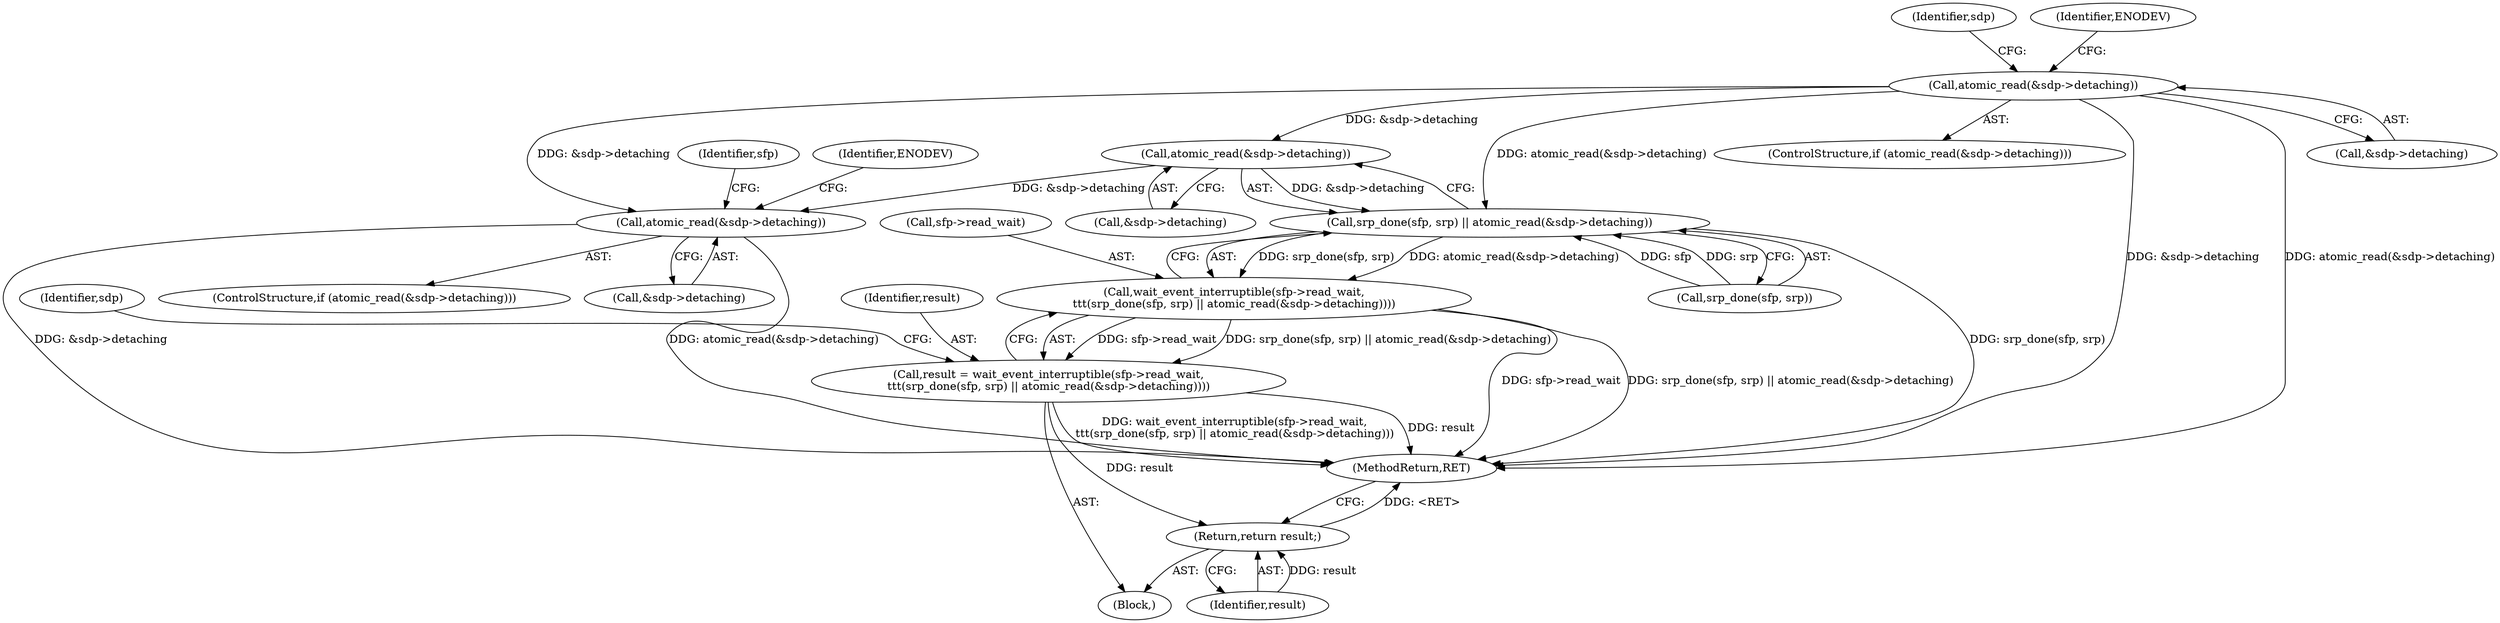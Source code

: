 digraph "0_linux_3e0097499839e0fe3af380410eababe5a47c4cf9_0@API" {
"1000224" [label="(Call,atomic_read(&sdp->detaching))"];
"1000170" [label="(Call,atomic_read(&sdp->detaching))"];
"1000220" [label="(Call,srp_done(sfp, srp) || atomic_read(&sdp->detaching))"];
"1000216" [label="(Call,wait_event_interruptible(sfp->read_wait,\n\t\t\t(srp_done(sfp, srp) || atomic_read(&sdp->detaching))))"];
"1000214" [label="(Call,result = wait_event_interruptible(sfp->read_wait,\n\t\t\t(srp_done(sfp, srp) || atomic_read(&sdp->detaching))))"];
"1000282" [label="(Return,return result;)"];
"1000230" [label="(Call,atomic_read(&sdp->detaching))"];
"1000182" [label="(Identifier,sdp)"];
"1000170" [label="(Call,atomic_read(&sdp->detaching))"];
"1000177" [label="(Identifier,ENODEV)"];
"1000241" [label="(Identifier,sfp)"];
"1000220" [label="(Call,srp_done(sfp, srp) || atomic_read(&sdp->detaching))"];
"1000282" [label="(Return,return result;)"];
"1000283" [label="(Identifier,result)"];
"1000169" [label="(ControlStructure,if (atomic_read(&sdp->detaching)))"];
"1000224" [label="(Call,atomic_read(&sdp->detaching))"];
"1000214" [label="(Call,result = wait_event_interruptible(sfp->read_wait,\n\t\t\t(srp_done(sfp, srp) || atomic_read(&sdp->detaching))))"];
"1000225" [label="(Call,&sdp->detaching)"];
"1000233" [label="(Identifier,sdp)"];
"1000215" [label="(Identifier,result)"];
"1000216" [label="(Call,wait_event_interruptible(sfp->read_wait,\n\t\t\t(srp_done(sfp, srp) || atomic_read(&sdp->detaching))))"];
"1000231" [label="(Call,&sdp->detaching)"];
"1000237" [label="(Identifier,ENODEV)"];
"1000217" [label="(Call,sfp->read_wait)"];
"1001060" [label="(MethodReturn,RET)"];
"1000230" [label="(Call,atomic_read(&sdp->detaching))"];
"1000221" [label="(Call,srp_done(sfp, srp))"];
"1000167" [label="(Block,)"];
"1000229" [label="(ControlStructure,if (atomic_read(&sdp->detaching)))"];
"1000171" [label="(Call,&sdp->detaching)"];
"1000224" -> "1000220"  [label="AST: "];
"1000224" -> "1000225"  [label="CFG: "];
"1000225" -> "1000224"  [label="AST: "];
"1000220" -> "1000224"  [label="CFG: "];
"1000224" -> "1000220"  [label="DDG: &sdp->detaching"];
"1000170" -> "1000224"  [label="DDG: &sdp->detaching"];
"1000224" -> "1000230"  [label="DDG: &sdp->detaching"];
"1000170" -> "1000169"  [label="AST: "];
"1000170" -> "1000171"  [label="CFG: "];
"1000171" -> "1000170"  [label="AST: "];
"1000177" -> "1000170"  [label="CFG: "];
"1000182" -> "1000170"  [label="CFG: "];
"1000170" -> "1001060"  [label="DDG: &sdp->detaching"];
"1000170" -> "1001060"  [label="DDG: atomic_read(&sdp->detaching)"];
"1000170" -> "1000220"  [label="DDG: atomic_read(&sdp->detaching)"];
"1000170" -> "1000230"  [label="DDG: &sdp->detaching"];
"1000220" -> "1000216"  [label="AST: "];
"1000220" -> "1000221"  [label="CFG: "];
"1000221" -> "1000220"  [label="AST: "];
"1000216" -> "1000220"  [label="CFG: "];
"1000220" -> "1001060"  [label="DDG: srp_done(sfp, srp)"];
"1000220" -> "1000216"  [label="DDG: srp_done(sfp, srp)"];
"1000220" -> "1000216"  [label="DDG: atomic_read(&sdp->detaching)"];
"1000221" -> "1000220"  [label="DDG: sfp"];
"1000221" -> "1000220"  [label="DDG: srp"];
"1000216" -> "1000214"  [label="AST: "];
"1000217" -> "1000216"  [label="AST: "];
"1000214" -> "1000216"  [label="CFG: "];
"1000216" -> "1001060"  [label="DDG: sfp->read_wait"];
"1000216" -> "1001060"  [label="DDG: srp_done(sfp, srp) || atomic_read(&sdp->detaching)"];
"1000216" -> "1000214"  [label="DDG: sfp->read_wait"];
"1000216" -> "1000214"  [label="DDG: srp_done(sfp, srp) || atomic_read(&sdp->detaching)"];
"1000214" -> "1000167"  [label="AST: "];
"1000215" -> "1000214"  [label="AST: "];
"1000233" -> "1000214"  [label="CFG: "];
"1000214" -> "1001060"  [label="DDG: wait_event_interruptible(sfp->read_wait,\n\t\t\t(srp_done(sfp, srp) || atomic_read(&sdp->detaching)))"];
"1000214" -> "1001060"  [label="DDG: result"];
"1000214" -> "1000282"  [label="DDG: result"];
"1000282" -> "1000167"  [label="AST: "];
"1000282" -> "1000283"  [label="CFG: "];
"1000283" -> "1000282"  [label="AST: "];
"1001060" -> "1000282"  [label="CFG: "];
"1000282" -> "1001060"  [label="DDG: <RET>"];
"1000283" -> "1000282"  [label="DDG: result"];
"1000230" -> "1000229"  [label="AST: "];
"1000230" -> "1000231"  [label="CFG: "];
"1000231" -> "1000230"  [label="AST: "];
"1000237" -> "1000230"  [label="CFG: "];
"1000241" -> "1000230"  [label="CFG: "];
"1000230" -> "1001060"  [label="DDG: &sdp->detaching"];
"1000230" -> "1001060"  [label="DDG: atomic_read(&sdp->detaching)"];
}
